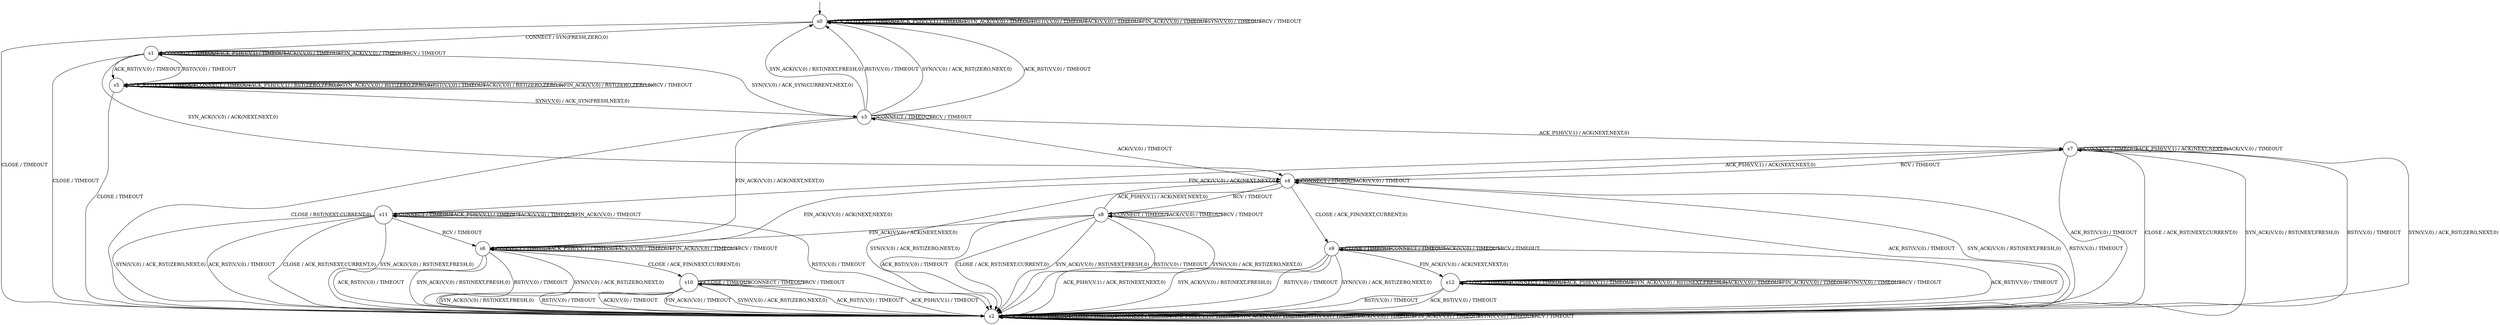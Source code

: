 digraph G {
label=""
s0 [shape="circle" label="s0"];
	s1 [shape="circle" label="s1"];
	s2 [shape="circle" label="s2"];
	s3 [shape="circle" label="s3"];
	s4 [shape="circle" label="s4"];
	s5 [shape="circle" label="s5"];
	s6 [shape="circle" label="s6"];
	s7 [shape="circle" label="s7"];
	s8 [shape="circle" label="s8"];
	s9 [shape="circle" label="s9"];
	s10 [shape="circle" label="s10"];
	s11 [shape="circle" label="s11"];
	s12 [shape="circle" label="s12"];
s0 [label="s0"];
s0 -> s0[label="ACK_RST(V,V,0) / TIMEOUT"]
s0 -> s2[label="CLOSE / TIMEOUT"]
s0 -> s1[label="CONNECT / SYN(FRESH,ZERO,0)"]
s0 -> s0[label="ACK_PSH(V,V,1) / TIMEOUT"]
s0 -> s0[label="SYN_ACK(V,V,0) / TIMEOUT"]
s0 -> s0[label="RST(V,V,0) / TIMEOUT"]
s0 -> s0[label="ACK(V,V,0) / TIMEOUT"]
s0 -> s0[label="FIN_ACK(V,V,0) / TIMEOUT"]
s0 -> s0[label="SYN(V,V,0) / TIMEOUT"]
s0 -> s0[label="RCV / TIMEOUT"]
s1 [label="s1"];
s1 -> s5[label="ACK_RST(V,V,0) / TIMEOUT"]
s1 -> s2[label="CLOSE / TIMEOUT"]
s1 -> s1[label="CONNECT / TIMEOUT"]
s1 -> s1[label="ACK_PSH(V,V,1) / TIMEOUT"]
s1 -> s4[label="SYN_ACK(V,V,0) / ACK(NEXT,NEXT,0)"]
s1 -> s5[label="RST(V,V,0) / TIMEOUT"]
s1 -> s1[label="ACK(V,V,0) / TIMEOUT"]
s1 -> s1[label="FIN_ACK(V,V,0) / TIMEOUT"]
s1 -> s3[label="SYN(V,V,0) / ACK_SYN(CURRENT,NEXT,0)"]
s1 -> s1[label="RCV / TIMEOUT"]
s2 [label="s2"];
s2 -> s2[label="ACK_RST(V,V,0) / TIMEOUT"]
s2 -> s2[label="CLOSE / TIMEOUT"]
s2 -> s2[label="CONNECT / TIMEOUT"]
s2 -> s2[label="ACK_PSH(V,V,1) / TIMEOUT"]
s2 -> s2[label="SYN_ACK(V,V,0) / TIMEOUT"]
s2 -> s2[label="RST(V,V,0) / TIMEOUT"]
s2 -> s2[label="ACK(V,V,0) / TIMEOUT"]
s2 -> s2[label="FIN_ACK(V,V,0) / TIMEOUT"]
s2 -> s2[label="SYN(V,V,0) / TIMEOUT"]
s2 -> s2[label="RCV / TIMEOUT"]
s3 [label="s3"];
s3 -> s0[label="ACK_RST(V,V,0) / TIMEOUT"]
s3 -> s2[label="CLOSE / RST(NEXT,CURRENT,0)"]
s3 -> s3[label="CONNECT / TIMEOUT"]
s3 -> s7[label="ACK_PSH(V,V,1) / ACK(NEXT,NEXT,0)"]
s3 -> s0[label="SYN_ACK(V,V,0) / RST(NEXT,FRESH,0)"]
s3 -> s0[label="RST(V,V,0) / TIMEOUT"]
s3 -> s4[label="ACK(V,V,0) / TIMEOUT"]
s3 -> s6[label="FIN_ACK(V,V,0) / ACK(NEXT,NEXT,0)"]
s3 -> s0[label="SYN(V,V,0) / ACK_RST(ZERO,NEXT,0)"]
s3 -> s3[label="RCV / TIMEOUT"]
s4 [label="s4"];
s4 -> s2[label="ACK_RST(V,V,0) / TIMEOUT"]
s4 -> s9[label="CLOSE / ACK_FIN(NEXT,CURRENT,0)"]
s4 -> s4[label="CONNECT / TIMEOUT"]
s4 -> s7[label="ACK_PSH(V,V,1) / ACK(NEXT,NEXT,0)"]
s4 -> s2[label="SYN_ACK(V,V,0) / RST(NEXT,FRESH,0)"]
s4 -> s2[label="RST(V,V,0) / TIMEOUT"]
s4 -> s4[label="ACK(V,V,0) / TIMEOUT"]
s4 -> s6[label="FIN_ACK(V,V,0) / ACK(NEXT,NEXT,0)"]
s4 -> s2[label="SYN(V,V,0) / ACK_RST(ZERO,NEXT,0)"]
s4 -> s8[label="RCV / TIMEOUT"]
s5 [label="s5"];
s5 -> s5[label="ACK_RST(V,V,0) / TIMEOUT"]
s5 -> s2[label="CLOSE / TIMEOUT"]
s5 -> s5[label="CONNECT / TIMEOUT"]
s5 -> s5[label="ACK_PSH(V,V,1) / RST(ZERO,ZERO,0)"]
s5 -> s5[label="SYN_ACK(V,V,0) / RST(ZERO,ZERO,0)"]
s5 -> s5[label="RST(V,V,0) / TIMEOUT"]
s5 -> s5[label="ACK(V,V,0) / RST(ZERO,ZERO,0)"]
s5 -> s5[label="FIN_ACK(V,V,0) / RST(ZERO,ZERO,0)"]
s5 -> s3[label="SYN(V,V,0) / ACK_SYN(FRESH,NEXT,0)"]
s5 -> s5[label="RCV / TIMEOUT"]
s6 [label="s6"];
s6 -> s2[label="ACK_RST(V,V,0) / TIMEOUT"]
s6 -> s10[label="CLOSE / ACK_FIN(NEXT,CURRENT,0)"]
s6 -> s6[label="CONNECT / TIMEOUT"]
s6 -> s6[label="ACK_PSH(V,V,1) / TIMEOUT"]
s6 -> s2[label="SYN_ACK(V,V,0) / RST(NEXT,FRESH,0)"]
s6 -> s2[label="RST(V,V,0) / TIMEOUT"]
s6 -> s6[label="ACK(V,V,0) / TIMEOUT"]
s6 -> s6[label="FIN_ACK(V,V,0) / TIMEOUT"]
s6 -> s2[label="SYN(V,V,0) / ACK_RST(ZERO,NEXT,0)"]
s6 -> s6[label="RCV / TIMEOUT"]
s7 [label="s7"];
s7 -> s2[label="ACK_RST(V,V,0) / TIMEOUT"]
s7 -> s2[label="CLOSE / ACK_RST(NEXT,CURRENT,0)"]
s7 -> s7[label="CONNECT / TIMEOUT"]
s7 -> s7[label="ACK_PSH(V,V,1) / ACK(NEXT,NEXT,0)"]
s7 -> s2[label="SYN_ACK(V,V,0) / RST(NEXT,FRESH,0)"]
s7 -> s2[label="RST(V,V,0) / TIMEOUT"]
s7 -> s7[label="ACK(V,V,0) / TIMEOUT"]
s7 -> s11[label="FIN_ACK(V,V,0) / ACK(NEXT,NEXT,0)"]
s7 -> s2[label="SYN(V,V,0) / ACK_RST(ZERO,NEXT,0)"]
s7 -> s4[label="RCV / TIMEOUT"]
s8 [label="s8"];
s8 -> s2[label="ACK_RST(V,V,0) / TIMEOUT"]
s8 -> s2[label="CLOSE / ACK_RST(NEXT,CURRENT,0)"]
s8 -> s8[label="CONNECT / TIMEOUT"]
s8 -> s4[label="ACK_PSH(V,V,1) / ACK(NEXT,NEXT,0)"]
s8 -> s2[label="SYN_ACK(V,V,0) / RST(NEXT,FRESH,0)"]
s8 -> s2[label="RST(V,V,0) / TIMEOUT"]
s8 -> s8[label="ACK(V,V,0) / TIMEOUT"]
s8 -> s6[label="FIN_ACK(V,V,0) / ACK(NEXT,NEXT,0)"]
s8 -> s2[label="SYN(V,V,0) / ACK_RST(ZERO,NEXT,0)"]
s8 -> s8[label="RCV / TIMEOUT"]
s9 [label="s9"];
s9 -> s2[label="ACK_RST(V,V,0) / TIMEOUT"]
s9 -> s9[label="CLOSE / TIMEOUT"]
s9 -> s9[label="CONNECT / TIMEOUT"]
s9 -> s2[label="ACK_PSH(V,V,1) / ACK_RST(NEXT,NEXT,0)"]
s9 -> s2[label="SYN_ACK(V,V,0) / RST(NEXT,FRESH,0)"]
s9 -> s2[label="RST(V,V,0) / TIMEOUT"]
s9 -> s9[label="ACK(V,V,0) / TIMEOUT"]
s9 -> s12[label="FIN_ACK(V,V,0) / ACK(NEXT,NEXT,0)"]
s9 -> s2[label="SYN(V,V,0) / ACK_RST(ZERO,NEXT,0)"]
s9 -> s9[label="RCV / TIMEOUT"]
s10 [label="s10"];
s10 -> s2[label="ACK_RST(V,V,0) / TIMEOUT"]
s10 -> s10[label="CLOSE / TIMEOUT"]
s10 -> s10[label="CONNECT / TIMEOUT"]
s10 -> s2[label="ACK_PSH(V,V,1) / TIMEOUT"]
s10 -> s2[label="SYN_ACK(V,V,0) / RST(NEXT,FRESH,0)"]
s10 -> s2[label="RST(V,V,0) / TIMEOUT"]
s10 -> s2[label="ACK(V,V,0) / TIMEOUT"]
s10 -> s2[label="FIN_ACK(V,V,0) / TIMEOUT"]
s10 -> s2[label="SYN(V,V,0) / ACK_RST(ZERO,NEXT,0)"]
s10 -> s10[label="RCV / TIMEOUT"]
s11 [label="s11"];
s11 -> s2[label="ACK_RST(V,V,0) / TIMEOUT"]
s11 -> s2[label="CLOSE / ACK_RST(NEXT,CURRENT,0)"]
s11 -> s11[label="CONNECT / TIMEOUT"]
s11 -> s11[label="ACK_PSH(V,V,1) / TIMEOUT"]
s11 -> s2[label="SYN_ACK(V,V,0) / RST(NEXT,FRESH,0)"]
s11 -> s2[label="RST(V,V,0) / TIMEOUT"]
s11 -> s11[label="ACK(V,V,0) / TIMEOUT"]
s11 -> s11[label="FIN_ACK(V,V,0) / TIMEOUT"]
s11 -> s2[label="SYN(V,V,0) / ACK_RST(ZERO,NEXT,0)"]
s11 -> s6[label="RCV / TIMEOUT"]
s12 [label="s12"];
s12 -> s2[label="ACK_RST(V,V,0) / TIMEOUT"]
s12 -> s12[label="CLOSE / TIMEOUT"]
s12 -> s12[label="CONNECT / TIMEOUT"]
s12 -> s12[label="ACK_PSH(V,V,1) / TIMEOUT"]
s12 -> s12[label="SYN_ACK(V,V,0) / RST(NEXT,FRESH,0)"]
s12 -> s2[label="RST(V,V,0) / TIMEOUT"]
s12 -> s12[label="ACK(V,V,0) / TIMEOUT"]
s12 -> s12[label="FIN_ACK(V,V,0) / TIMEOUT"]
s12 -> s12[label="SYN(V,V,0) / TIMEOUT"]
s12 -> s12[label="RCV / TIMEOUT"]
__start0 [label="" shape="none" width="0" height="0"];
__start0 -> s0;
}
